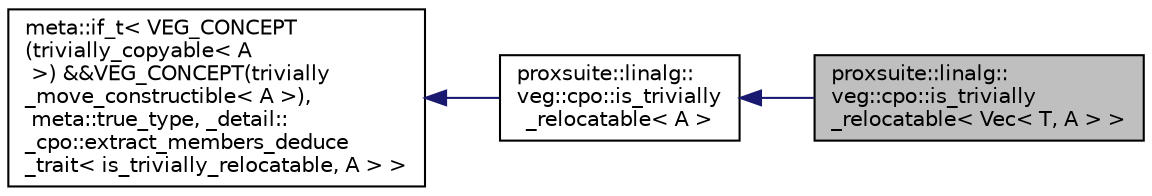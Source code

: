 digraph "proxsuite::linalg::veg::cpo::is_trivially_relocatable&lt; Vec&lt; T, A &gt; &gt;"
{
 // LATEX_PDF_SIZE
  bgcolor="transparent";
  edge [fontname="Helvetica",fontsize="10",labelfontname="Helvetica",labelfontsize="10"];
  node [fontname="Helvetica",fontsize="10",shape=record];
  rankdir="LR";
  Node1 [label="proxsuite::linalg::\lveg::cpo::is_trivially\l_relocatable\< Vec\< T, A \> \>",height=0.2,width=0.4,color="black", fillcolor="grey75", style="filled", fontcolor="black",tooltip=" "];
  Node2 -> Node1 [dir="back",color="midnightblue",fontsize="10",style="solid",fontname="Helvetica"];
  Node2 [label="proxsuite::linalg::\lveg::cpo::is_trivially\l_relocatable\< A \>",height=0.2,width=0.4,color="black",URL="$structproxsuite_1_1linalg_1_1veg_1_1cpo_1_1is__trivially__relocatable.html",tooltip=" "];
  Node3 -> Node2 [dir="back",color="midnightblue",fontsize="10",style="solid",fontname="Helvetica"];
  Node3 [label="meta::if_t\< VEG_CONCEPT\l(trivially_copyable\< A\l  \>) &&VEG_CONCEPT(trivially\l_move_constructible\< A  \>),\l meta::true_type, _detail::\l_cpo::extract_members_deduce\l_trait\< is_trivially_relocatable, A  \> \>",height=0.2,width=0.4,color="black",tooltip=" "];
}
